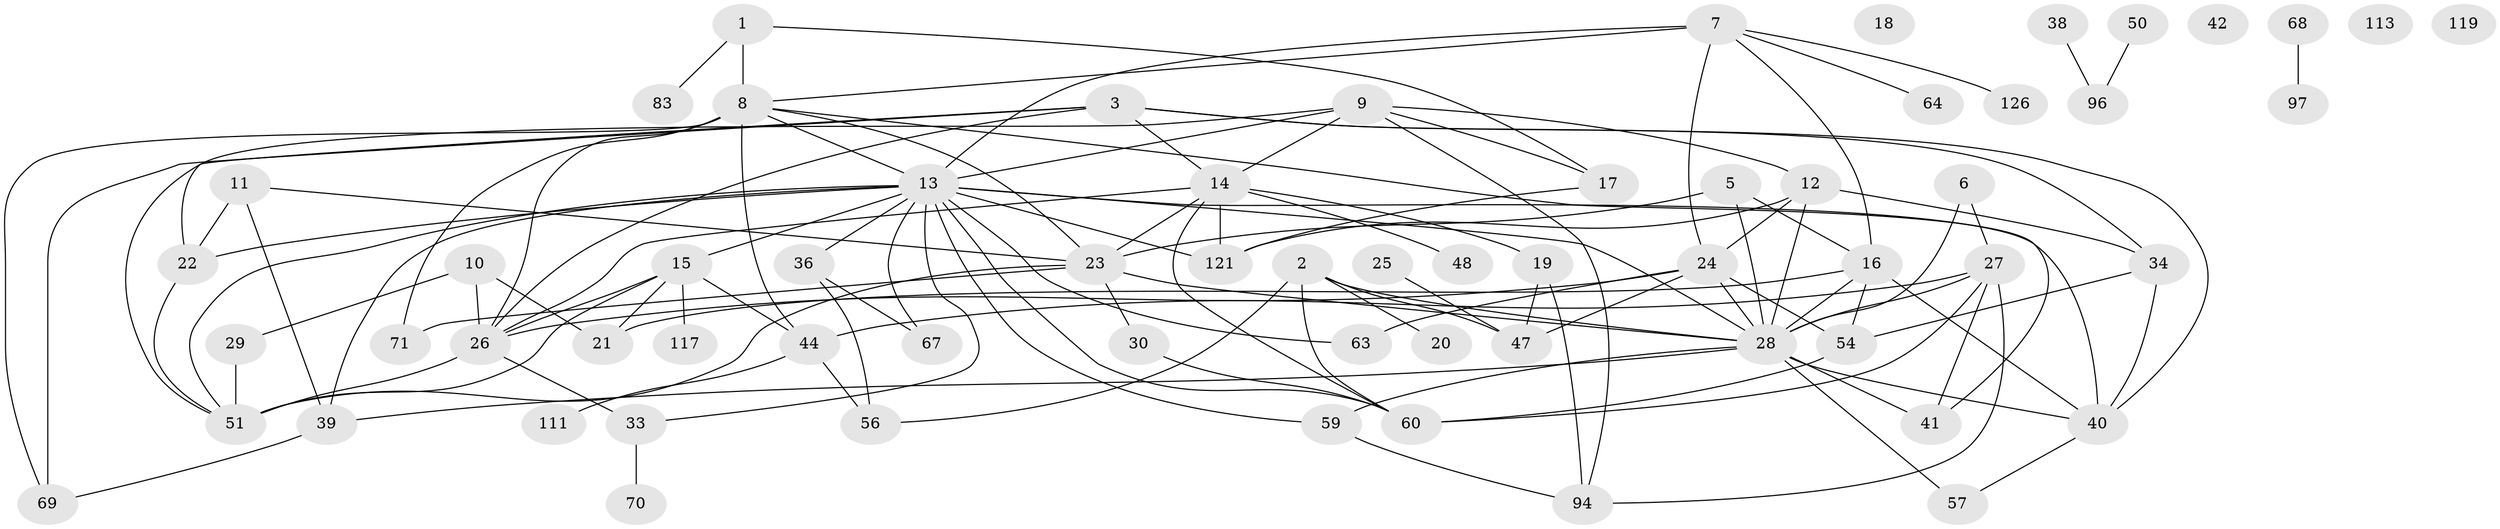 // original degree distribution, {3: 0.2248062015503876, 4: 0.17829457364341086, 2: 0.20930232558139536, 1: 0.1937984496124031, 5: 0.10077519379844961, 7: 0.023255813953488372, 6: 0.046511627906976744, 0: 0.023255813953488372}
// Generated by graph-tools (version 1.1) at 2025/12/03/09/25 04:12:56]
// undirected, 64 vertices, 118 edges
graph export_dot {
graph [start="1"]
  node [color=gray90,style=filled];
  1;
  2 [super="+4"];
  3 [super="+92"];
  5 [super="+95"];
  6;
  7 [super="+31"];
  8 [super="+103+93"];
  9 [super="+32+91"];
  10;
  11 [super="+98"];
  12 [super="+82"];
  13 [super="+127+110+81"];
  14 [super="+90+58+120"];
  15 [super="+35"];
  16 [super="+49"];
  17;
  18 [super="+109"];
  19 [super="+118+66"];
  20;
  21;
  22 [super="+37+76"];
  23 [super="+80+46"];
  24 [super="+78+52"];
  25;
  26 [super="+89"];
  27 [super="+79+75+115"];
  28 [super="+45+53"];
  29 [super="+124"];
  30 [super="+55"];
  33 [super="+43"];
  34;
  36;
  38;
  39 [super="+87+100"];
  40 [super="+65"];
  41;
  42;
  44 [super="+84+72"];
  47 [super="+74"];
  48;
  50;
  51;
  54;
  56 [super="+61"];
  57 [super="+62"];
  59 [super="+86"];
  60 [super="+73"];
  63;
  64;
  67;
  68;
  69 [super="+105"];
  70;
  71;
  83;
  94 [super="+108"];
  96;
  97;
  111;
  113;
  117;
  119;
  121 [super="+125"];
  126;
  1 -- 17;
  1 -- 83;
  1 -- 8;
  2 -- 60;
  2 -- 56;
  2 -- 20;
  2 -- 28;
  2 -- 47;
  3 -- 69;
  3 -- 14;
  3 -- 40;
  3 -- 34;
  3 -- 26;
  3 -- 22;
  5 -- 16;
  5 -- 23;
  5 -- 28;
  6 -- 28;
  6 -- 27;
  7 -- 16;
  7 -- 64;
  7 -- 8;
  7 -- 24;
  7 -- 13;
  7 -- 126;
  8 -- 44 [weight=3];
  8 -- 41;
  8 -- 26;
  8 -- 69;
  8 -- 71;
  8 -- 23;
  8 -- 13;
  9 -- 12;
  9 -- 17;
  9 -- 51;
  9 -- 13;
  9 -- 94;
  9 -- 14;
  10 -- 21;
  10 -- 29;
  10 -- 26;
  11 -- 22 [weight=2];
  11 -- 39;
  11 -- 23;
  12 -- 24;
  12 -- 28;
  12 -- 121;
  12 -- 34;
  13 -- 67;
  13 -- 121;
  13 -- 59;
  13 -- 51;
  13 -- 36;
  13 -- 39;
  13 -- 63;
  13 -- 60;
  13 -- 40;
  13 -- 15;
  13 -- 22;
  13 -- 28;
  13 -- 33;
  14 -- 26;
  14 -- 121;
  14 -- 48;
  14 -- 23;
  14 -- 60;
  14 -- 19 [weight=2];
  15 -- 21;
  15 -- 117;
  15 -- 44;
  15 -- 26;
  15 -- 51;
  16 -- 40;
  16 -- 21;
  16 -- 54;
  16 -- 28 [weight=2];
  17 -- 121;
  19 -- 94;
  19 -- 47;
  22 -- 51;
  23 -- 28;
  23 -- 30;
  23 -- 51;
  23 -- 71;
  24 -- 63;
  24 -- 26;
  24 -- 54;
  24 -- 47;
  24 -- 28;
  25 -- 47;
  26 -- 51;
  26 -- 33 [weight=2];
  27 -- 41;
  27 -- 44;
  27 -- 28;
  27 -- 94;
  27 -- 60;
  28 -- 59;
  28 -- 39;
  28 -- 41;
  28 -- 57;
  28 -- 40;
  29 -- 51;
  30 -- 60;
  33 -- 70;
  34 -- 54;
  34 -- 40;
  36 -- 56;
  36 -- 67;
  38 -- 96;
  39 -- 69;
  40 -- 57;
  44 -- 111;
  44 -- 56;
  50 -- 96;
  54 -- 60;
  59 -- 94 [weight=2];
  68 -- 97;
}
